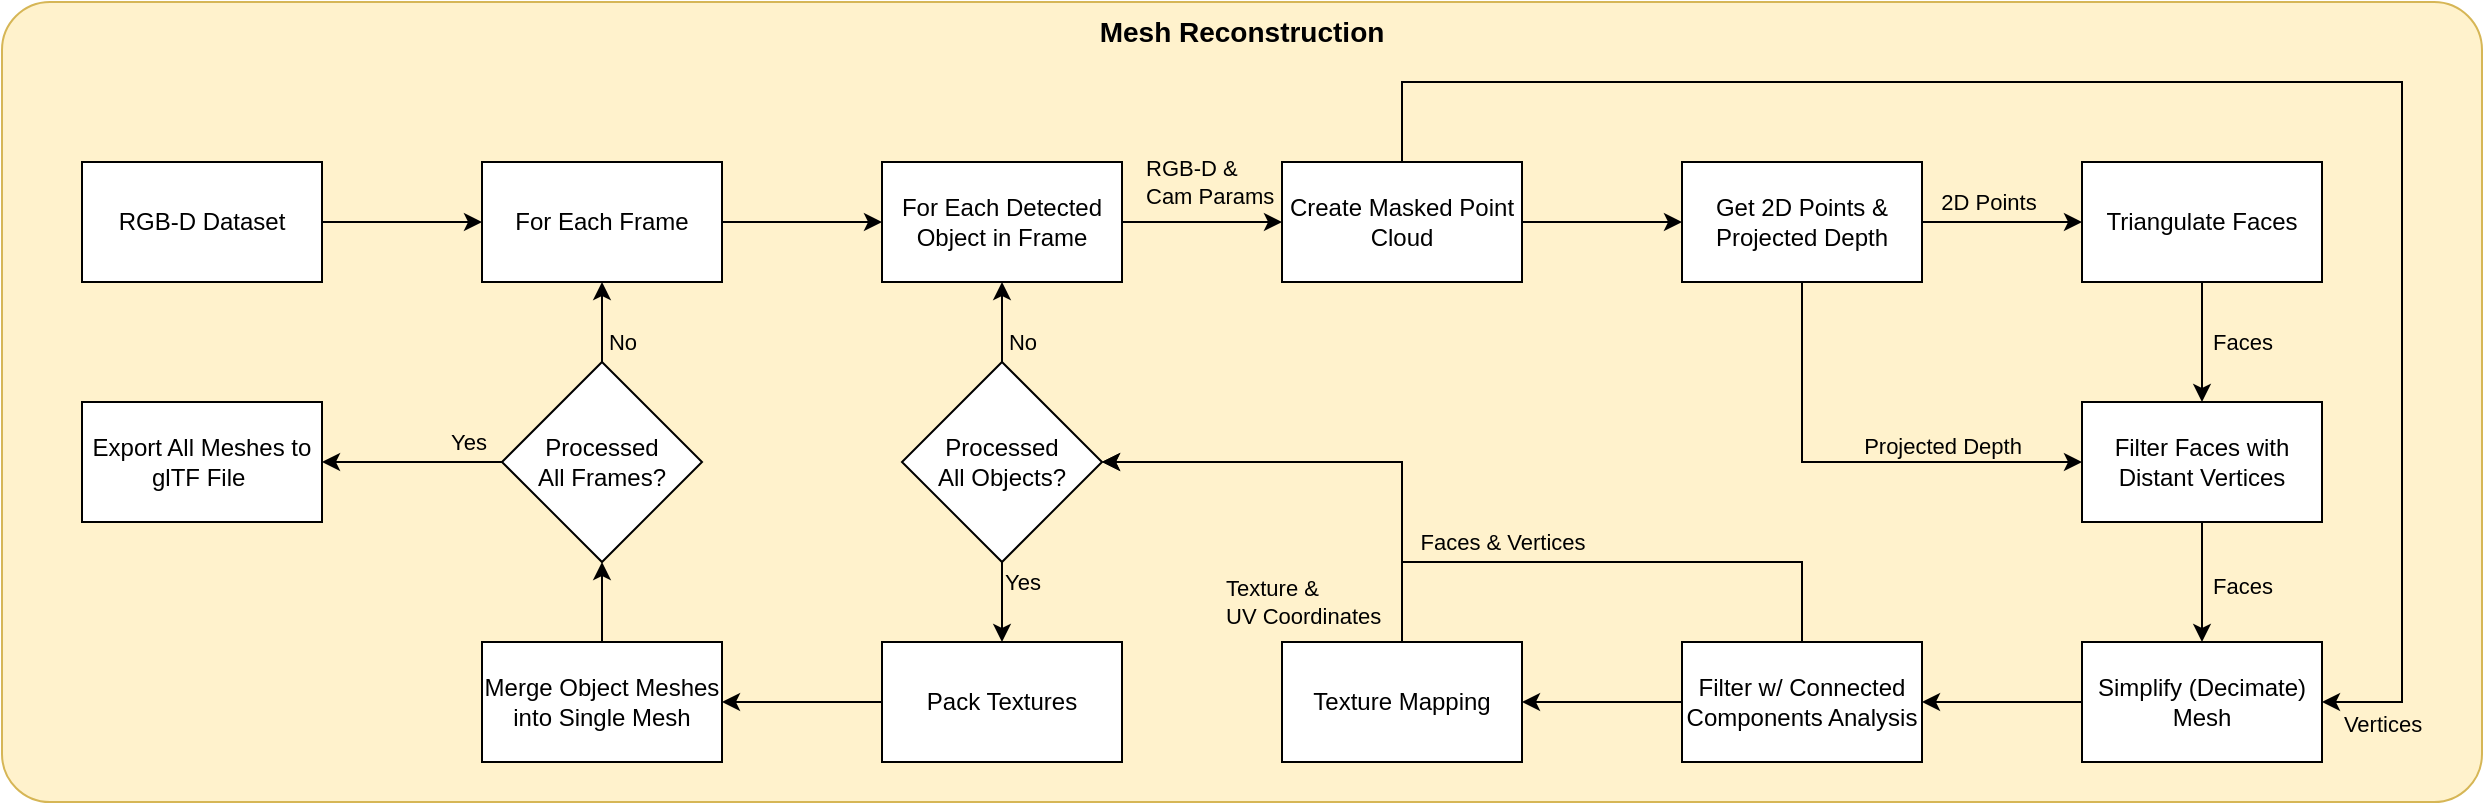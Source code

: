 <mxfile version="20.2.0" type="device"><diagram id="PmjpMinNMfQE8wCNCUtc" name="Page-1"><mxGraphModel dx="2066" dy="1085" grid="1" gridSize="10" guides="1" tooltips="1" connect="1" arrows="1" fold="1" page="1" pageScale="1" pageWidth="827" pageHeight="1169" math="0" shadow="0"><root><mxCell id="0"/><mxCell id="1" parent="0"/><mxCell id="ldJXueAPJV4TGCZCRLle-1" value="" style="rounded=1;whiteSpace=wrap;html=1;arcSize=6;fillColor=#fff2cc;strokeColor=#d6b656;labelBackgroundColor=none;" parent="1" vertex="1"><mxGeometry width="1240" height="400" as="geometry"/></mxCell><mxCell id="usHRg0sXvms5wEuOY3iM-1" value="" style="rounded=0;whiteSpace=wrap;html=1;labelBackgroundColor=none;" parent="1" vertex="1"><mxGeometry x="40" y="80" width="120" height="60" as="geometry"/></mxCell><mxCell id="usHRg0sXvms5wEuOY3iM-4" value="" style="edgeStyle=orthogonalEdgeStyle;rounded=0;orthogonalLoop=1;jettySize=auto;html=1;labelBackgroundColor=none;" parent="1" source="usHRg0sXvms5wEuOY3iM-2" target="usHRg0sXvms5wEuOY3iM-3" edge="1"><mxGeometry relative="1" as="geometry"/></mxCell><mxCell id="usHRg0sXvms5wEuOY3iM-2" value="RGB-D Dataset" style="rounded=0;whiteSpace=wrap;html=1;labelBackgroundColor=none;" parent="1" vertex="1"><mxGeometry x="40" y="80" width="120" height="60" as="geometry"/></mxCell><mxCell id="usHRg0sXvms5wEuOY3iM-6" value="" style="edgeStyle=orthogonalEdgeStyle;rounded=0;orthogonalLoop=1;jettySize=auto;html=1;labelBackgroundColor=none;" parent="1" source="usHRg0sXvms5wEuOY3iM-3" target="usHRg0sXvms5wEuOY3iM-5" edge="1"><mxGeometry relative="1" as="geometry"/></mxCell><mxCell id="usHRg0sXvms5wEuOY3iM-3" value="For Each Frame" style="rounded=0;whiteSpace=wrap;html=1;labelBackgroundColor=none;" parent="1" vertex="1"><mxGeometry x="240" y="80" width="120" height="60" as="geometry"/></mxCell><mxCell id="usHRg0sXvms5wEuOY3iM-8" value="" style="edgeStyle=orthogonalEdgeStyle;rounded=0;orthogonalLoop=1;jettySize=auto;html=1;labelBackgroundColor=none;" parent="1" source="usHRg0sXvms5wEuOY3iM-5" target="usHRg0sXvms5wEuOY3iM-7" edge="1"><mxGeometry relative="1" as="geometry"/></mxCell><mxCell id="ldJXueAPJV4TGCZCRLle-9" value="RGB-D &amp;amp;&amp;nbsp;&lt;br&gt;Cam Params" style="edgeLabel;html=1;align=left;verticalAlign=middle;resizable=0;points=[];labelBackgroundColor=none;" parent="usHRg0sXvms5wEuOY3iM-8" vertex="1" connectable="0"><mxGeometry x="-0.375" y="-2" relative="1" as="geometry"><mxPoint x="-15" y="-22" as="offset"/></mxGeometry></mxCell><mxCell id="usHRg0sXvms5wEuOY3iM-5" value="For Each Detected Object in Frame" style="rounded=0;whiteSpace=wrap;html=1;labelBackgroundColor=none;" parent="1" vertex="1"><mxGeometry x="440" y="80" width="120" height="60" as="geometry"/></mxCell><mxCell id="usHRg0sXvms5wEuOY3iM-18" value="" style="edgeStyle=orthogonalEdgeStyle;rounded=0;orthogonalLoop=1;jettySize=auto;html=1;labelBackgroundColor=none;" parent="1" source="usHRg0sXvms5wEuOY3iM-7" target="usHRg0sXvms5wEuOY3iM-17" edge="1"><mxGeometry relative="1" as="geometry"/></mxCell><mxCell id="usHRg0sXvms5wEuOY3iM-27" value="" style="edgeStyle=orthogonalEdgeStyle;rounded=0;orthogonalLoop=1;jettySize=auto;html=1;exitX=0.5;exitY=0;exitDx=0;exitDy=0;entryX=1;entryY=0.5;entryDx=0;entryDy=0;labelBackgroundColor=none;" parent="1" source="usHRg0sXvms5wEuOY3iM-7" target="usHRg0sXvms5wEuOY3iM-26" edge="1"><mxGeometry relative="1" as="geometry"><mxPoint x="1220" y="-40" as="targetPoint"/><Array as="points"><mxPoint x="700" y="40"/><mxPoint x="1200" y="40"/><mxPoint x="1200" y="350"/></Array></mxGeometry></mxCell><mxCell id="usHRg0sXvms5wEuOY3iM-30" value="Vertices" style="edgeLabel;html=1;align=center;verticalAlign=middle;resizable=0;points=[];labelBackgroundColor=none;" parent="usHRg0sXvms5wEuOY3iM-27" vertex="1" connectable="0"><mxGeometry x="0.695" y="-3" relative="1" as="geometry"><mxPoint x="-7" y="106" as="offset"/></mxGeometry></mxCell><mxCell id="usHRg0sXvms5wEuOY3iM-7" value="Create Masked Point Cloud" style="rounded=0;whiteSpace=wrap;html=1;labelBackgroundColor=none;" parent="1" vertex="1"><mxGeometry x="640" y="80" width="120" height="60" as="geometry"/></mxCell><mxCell id="usHRg0sXvms5wEuOY3iM-20" value="" style="edgeStyle=orthogonalEdgeStyle;rounded=0;orthogonalLoop=1;jettySize=auto;html=1;labelBackgroundColor=none;" parent="1" source="usHRg0sXvms5wEuOY3iM-17" target="usHRg0sXvms5wEuOY3iM-19" edge="1"><mxGeometry relative="1" as="geometry"/></mxCell><mxCell id="usHRg0sXvms5wEuOY3iM-25" value="2D Points" style="edgeLabel;html=1;align=center;verticalAlign=middle;resizable=0;points=[];labelBackgroundColor=none;" parent="usHRg0sXvms5wEuOY3iM-20" vertex="1" connectable="0"><mxGeometry x="-0.3" y="2" relative="1" as="geometry"><mxPoint x="5" y="-8" as="offset"/></mxGeometry></mxCell><mxCell id="usHRg0sXvms5wEuOY3iM-22" value="" style="edgeStyle=orthogonalEdgeStyle;rounded=0;orthogonalLoop=1;jettySize=auto;html=1;entryX=0;entryY=0.5;entryDx=0;entryDy=0;labelBackgroundColor=none;exitX=0.5;exitY=1;exitDx=0;exitDy=0;" parent="1" source="usHRg0sXvms5wEuOY3iM-17" target="usHRg0sXvms5wEuOY3iM-21" edge="1"><mxGeometry relative="1" as="geometry"><Array as="points"><mxPoint x="900" y="230"/></Array></mxGeometry></mxCell><mxCell id="usHRg0sXvms5wEuOY3iM-24" value="Projected Depth" style="edgeLabel;html=1;align=center;verticalAlign=middle;resizable=0;points=[];labelBackgroundColor=none;" parent="usHRg0sXvms5wEuOY3iM-22" vertex="1" connectable="0"><mxGeometry x="-0.696" y="4" relative="1" as="geometry"><mxPoint x="66" y="47" as="offset"/></mxGeometry></mxCell><mxCell id="usHRg0sXvms5wEuOY3iM-17" value="Get 2D Points &amp;amp; Projected Depth" style="rounded=0;whiteSpace=wrap;html=1;labelBackgroundColor=none;" parent="1" vertex="1"><mxGeometry x="840" y="80" width="120" height="60" as="geometry"/></mxCell><mxCell id="usHRg0sXvms5wEuOY3iM-23" value="" style="edgeStyle=orthogonalEdgeStyle;rounded=0;orthogonalLoop=1;jettySize=auto;html=1;labelBackgroundColor=none;" parent="1" source="usHRg0sXvms5wEuOY3iM-19" target="usHRg0sXvms5wEuOY3iM-21" edge="1"><mxGeometry relative="1" as="geometry"/></mxCell><mxCell id="ldJXueAPJV4TGCZCRLle-6" value="Faces" style="edgeLabel;html=1;align=center;verticalAlign=middle;resizable=0;points=[];labelBackgroundColor=none;" parent="usHRg0sXvms5wEuOY3iM-23" vertex="1" connectable="0"><mxGeometry x="-0.333" y="2" relative="1" as="geometry"><mxPoint x="18" y="10" as="offset"/></mxGeometry></mxCell><mxCell id="usHRg0sXvms5wEuOY3iM-19" value="Triangulate Faces" style="rounded=0;whiteSpace=wrap;html=1;labelBackgroundColor=none;" parent="1" vertex="1"><mxGeometry x="1040" y="80" width="120" height="60" as="geometry"/></mxCell><mxCell id="usHRg0sXvms5wEuOY3iM-28" value="" style="edgeStyle=orthogonalEdgeStyle;rounded=0;orthogonalLoop=1;jettySize=auto;html=1;labelBackgroundColor=none;" parent="1" source="usHRg0sXvms5wEuOY3iM-21" target="usHRg0sXvms5wEuOY3iM-26" edge="1"><mxGeometry relative="1" as="geometry"><Array as="points"><mxPoint x="1100" y="270"/><mxPoint x="1100" y="270"/></Array></mxGeometry></mxCell><mxCell id="ldJXueAPJV4TGCZCRLle-8" value="Faces" style="edgeLabel;html=1;align=center;verticalAlign=middle;resizable=0;points=[];labelBackgroundColor=none;" parent="usHRg0sXvms5wEuOY3iM-28" vertex="1" connectable="0"><mxGeometry x="0.067" relative="1" as="geometry"><mxPoint x="20" as="offset"/></mxGeometry></mxCell><mxCell id="usHRg0sXvms5wEuOY3iM-21" value="Filter Faces with Distant Vertices" style="rounded=0;whiteSpace=wrap;html=1;labelBackgroundColor=none;" parent="1" vertex="1"><mxGeometry x="1040" y="200" width="120" height="60" as="geometry"/></mxCell><mxCell id="usHRg0sXvms5wEuOY3iM-32" value="" style="edgeStyle=orthogonalEdgeStyle;rounded=0;orthogonalLoop=1;jettySize=auto;html=1;exitX=0;exitY=0.5;exitDx=0;exitDy=0;labelBackgroundColor=none;" parent="1" source="usHRg0sXvms5wEuOY3iM-26" target="usHRg0sXvms5wEuOY3iM-31" edge="1"><mxGeometry relative="1" as="geometry"><Array as="points"/></mxGeometry></mxCell><mxCell id="usHRg0sXvms5wEuOY3iM-26" value="Simplify (Decimate) Mesh" style="rounded=0;whiteSpace=wrap;html=1;labelBackgroundColor=none;" parent="1" vertex="1"><mxGeometry x="1040" y="320" width="120" height="60" as="geometry"/></mxCell><mxCell id="usHRg0sXvms5wEuOY3iM-34" value="" style="edgeStyle=orthogonalEdgeStyle;rounded=0;orthogonalLoop=1;jettySize=auto;html=1;labelBackgroundColor=none;" parent="1" source="usHRg0sXvms5wEuOY3iM-31" target="usHRg0sXvms5wEuOY3iM-33" edge="1"><mxGeometry relative="1" as="geometry"/></mxCell><mxCell id="ldJXueAPJV4TGCZCRLle-3" style="edgeStyle=orthogonalEdgeStyle;rounded=0;orthogonalLoop=1;jettySize=auto;html=1;exitX=0.5;exitY=0;exitDx=0;exitDy=0;entryX=1;entryY=0.5;entryDx=0;entryDy=0;labelBackgroundColor=none;" parent="1" source="usHRg0sXvms5wEuOY3iM-31" target="usHRg0sXvms5wEuOY3iM-37" edge="1"><mxGeometry relative="1" as="geometry"><Array as="points"><mxPoint x="900" y="280"/><mxPoint x="700" y="280"/><mxPoint x="700" y="230"/></Array></mxGeometry></mxCell><mxCell id="ldJXueAPJV4TGCZCRLle-4" value="Faces &amp;amp; Vertices" style="edgeLabel;html=1;align=center;verticalAlign=middle;resizable=0;points=[];labelBackgroundColor=none;" parent="ldJXueAPJV4TGCZCRLle-3" vertex="1" connectable="0"><mxGeometry x="-0.345" relative="1" as="geometry"><mxPoint x="-46" y="-10" as="offset"/></mxGeometry></mxCell><mxCell id="usHRg0sXvms5wEuOY3iM-31" value="Filter w/ Connected Components Analysis" style="rounded=0;whiteSpace=wrap;html=1;labelBackgroundColor=none;" parent="1" vertex="1"><mxGeometry x="840" y="320" width="120" height="60" as="geometry"/></mxCell><mxCell id="usHRg0sXvms5wEuOY3iM-38" value="" style="edgeStyle=orthogonalEdgeStyle;rounded=0;orthogonalLoop=1;jettySize=auto;html=1;labelBackgroundColor=none;" parent="1" source="usHRg0sXvms5wEuOY3iM-33" target="usHRg0sXvms5wEuOY3iM-37" edge="1"><mxGeometry relative="1" as="geometry"><Array as="points"><mxPoint x="700" y="230"/></Array></mxGeometry></mxCell><mxCell id="ldJXueAPJV4TGCZCRLle-5" value="Texture &amp;amp;&lt;br&gt;UV Coordinates" style="edgeLabel;html=1;align=left;verticalAlign=middle;resizable=0;points=[];labelBackgroundColor=none;" parent="usHRg0sXvms5wEuOY3iM-38" vertex="1" connectable="0"><mxGeometry x="-0.55" y="-1" relative="1" as="geometry"><mxPoint x="-91" y="34" as="offset"/></mxGeometry></mxCell><mxCell id="usHRg0sXvms5wEuOY3iM-33" value="Texture Mapping" style="rounded=0;whiteSpace=wrap;html=1;labelBackgroundColor=none;" parent="1" vertex="1"><mxGeometry x="640" y="320" width="120" height="60" as="geometry"/></mxCell><mxCell id="usHRg0sXvms5wEuOY3iM-42" value="" style="edgeStyle=orthogonalEdgeStyle;rounded=0;orthogonalLoop=1;jettySize=auto;html=1;labelBackgroundColor=none;" parent="1" source="usHRg0sXvms5wEuOY3iM-37" target="usHRg0sXvms5wEuOY3iM-41" edge="1"><mxGeometry relative="1" as="geometry"/></mxCell><mxCell id="usHRg0sXvms5wEuOY3iM-54" value="Yes" style="edgeLabel;html=1;align=center;verticalAlign=middle;resizable=0;points=[];labelBackgroundColor=none;" parent="usHRg0sXvms5wEuOY3iM-42" vertex="1" connectable="0"><mxGeometry x="-0.3" y="3" relative="1" as="geometry"><mxPoint x="7" y="-4" as="offset"/></mxGeometry></mxCell><mxCell id="usHRg0sXvms5wEuOY3iM-52" value="" style="edgeStyle=orthogonalEdgeStyle;rounded=0;orthogonalLoop=1;jettySize=auto;html=1;labelBackgroundColor=none;" parent="1" source="usHRg0sXvms5wEuOY3iM-37" target="usHRg0sXvms5wEuOY3iM-5" edge="1"><mxGeometry relative="1" as="geometry"/></mxCell><mxCell id="usHRg0sXvms5wEuOY3iM-53" value="No" style="edgeLabel;html=1;align=center;verticalAlign=middle;resizable=0;points=[];labelBackgroundColor=none;" parent="usHRg0sXvms5wEuOY3iM-52" vertex="1" connectable="0"><mxGeometry x="-0.28" y="-3" relative="1" as="geometry"><mxPoint x="7" y="4" as="offset"/></mxGeometry></mxCell><mxCell id="usHRg0sXvms5wEuOY3iM-37" value="Processed&lt;br&gt;All Objects?" style="rhombus;whiteSpace=wrap;html=1;rounded=0;labelBackgroundColor=none;" parent="1" vertex="1"><mxGeometry x="450" y="180" width="100" height="100" as="geometry"/></mxCell><mxCell id="usHRg0sXvms5wEuOY3iM-44" value="" style="edgeStyle=orthogonalEdgeStyle;rounded=0;orthogonalLoop=1;jettySize=auto;html=1;labelBackgroundColor=none;" parent="1" source="usHRg0sXvms5wEuOY3iM-41" target="usHRg0sXvms5wEuOY3iM-43" edge="1"><mxGeometry relative="1" as="geometry"/></mxCell><mxCell id="usHRg0sXvms5wEuOY3iM-41" value="Pack Textures" style="whiteSpace=wrap;html=1;rounded=0;labelBackgroundColor=none;" parent="1" vertex="1"><mxGeometry x="440" y="320" width="120" height="60" as="geometry"/></mxCell><mxCell id="usHRg0sXvms5wEuOY3iM-46" value="" style="edgeStyle=orthogonalEdgeStyle;rounded=0;orthogonalLoop=1;jettySize=auto;html=1;labelBackgroundColor=none;" parent="1" source="usHRg0sXvms5wEuOY3iM-43" target="usHRg0sXvms5wEuOY3iM-45" edge="1"><mxGeometry relative="1" as="geometry"/></mxCell><mxCell id="usHRg0sXvms5wEuOY3iM-43" value="Merge Object Meshes into Single Mesh" style="whiteSpace=wrap;html=1;rounded=0;labelBackgroundColor=none;" parent="1" vertex="1"><mxGeometry x="240" y="320" width="120" height="60" as="geometry"/></mxCell><mxCell id="usHRg0sXvms5wEuOY3iM-48" value="" style="edgeStyle=orthogonalEdgeStyle;rounded=0;orthogonalLoop=1;jettySize=auto;html=1;labelBackgroundColor=none;" parent="1" source="usHRg0sXvms5wEuOY3iM-45" target="usHRg0sXvms5wEuOY3iM-47" edge="1"><mxGeometry relative="1" as="geometry"/></mxCell><mxCell id="usHRg0sXvms5wEuOY3iM-51" value="Yes" style="edgeLabel;html=1;align=center;verticalAlign=middle;resizable=0;points=[];labelBackgroundColor=none;" parent="usHRg0sXvms5wEuOY3iM-48" vertex="1" connectable="0"><mxGeometry x="-0.4" y="1" relative="1" as="geometry"><mxPoint x="10" y="-11" as="offset"/></mxGeometry></mxCell><mxCell id="usHRg0sXvms5wEuOY3iM-49" value="" style="edgeStyle=orthogonalEdgeStyle;rounded=0;orthogonalLoop=1;jettySize=auto;html=1;labelBackgroundColor=none;" parent="1" source="usHRg0sXvms5wEuOY3iM-45" target="usHRg0sXvms5wEuOY3iM-3" edge="1"><mxGeometry relative="1" as="geometry"/></mxCell><mxCell id="usHRg0sXvms5wEuOY3iM-50" value="No" style="edgeLabel;html=1;align=center;verticalAlign=middle;resizable=0;points=[];labelBackgroundColor=none;" parent="usHRg0sXvms5wEuOY3iM-49" vertex="1" connectable="0"><mxGeometry x="-0.04" y="-2" relative="1" as="geometry"><mxPoint x="8" y="9" as="offset"/></mxGeometry></mxCell><mxCell id="usHRg0sXvms5wEuOY3iM-45" value="Processed &lt;br&gt;All Frames?" style="rhombus;whiteSpace=wrap;html=1;rounded=0;labelBackgroundColor=none;" parent="1" vertex="1"><mxGeometry x="250" y="180" width="100" height="100" as="geometry"/></mxCell><mxCell id="usHRg0sXvms5wEuOY3iM-47" value="Export All Meshes to glTF File&amp;nbsp;" style="whiteSpace=wrap;html=1;rounded=0;labelBackgroundColor=none;" parent="1" vertex="1"><mxGeometry x="40" y="200" width="120" height="60" as="geometry"/></mxCell><mxCell id="ldJXueAPJV4TGCZCRLle-2" value="&lt;b style=&quot;font-size: 14px;&quot;&gt;Mesh&amp;nbsp;Reconstruction&lt;/b&gt;" style="text;html=1;strokeColor=none;fillColor=none;align=center;verticalAlign=middle;whiteSpace=wrap;rounded=0;labelBackgroundColor=none;fontSize=14;" parent="1" vertex="1"><mxGeometry x="555" width="130" height="30" as="geometry"/></mxCell></root></mxGraphModel></diagram></mxfile>